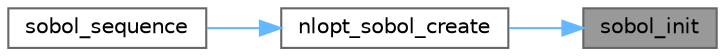 digraph "sobol_init"
{
 // LATEX_PDF_SIZE
  bgcolor="transparent";
  edge [fontname=Helvetica,fontsize=10,labelfontname=Helvetica,labelfontsize=10];
  node [fontname=Helvetica,fontsize=10,shape=box,height=0.2,width=0.4];
  rankdir="RL";
  Node1 [id="Node000001",label="sobol_init",height=0.2,width=0.4,color="gray40", fillcolor="grey60", style="filled", fontcolor="black",tooltip=" "];
  Node1 -> Node2 [id="edge1_Node000001_Node000002",dir="back",color="steelblue1",style="solid",tooltip=" "];
  Node2 [id="Node000002",label="nlopt_sobol_create",height=0.2,width=0.4,color="grey40", fillcolor="white", style="filled",URL="$sobolseq_8c.html#a144bd11f1148a8f19f75b0567ad4d95a",tooltip=" "];
  Node2 -> Node3 [id="edge2_Node000002_Node000003",dir="back",color="steelblue1",style="solid",tooltip=" "];
  Node3 [id="Node000003",label="sobol_sequence",height=0.2,width=0.4,color="grey40", fillcolor="white", style="filled",URL="$sobolseq_8c.html#a670defd3a8b9d05d86bc8da76de23778",tooltip=" "];
}
